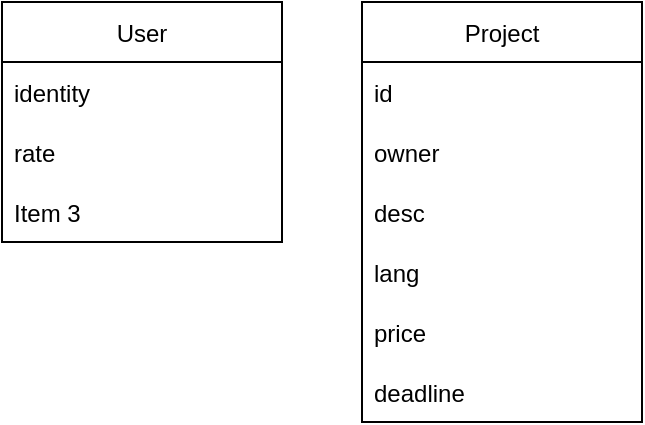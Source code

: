 <mxfile version="18.2.0" type="github">
  <diagram id="-E4rqIcrRXrwPLXp2Tc1" name="Page-1">
    <mxGraphModel dx="1422" dy="776" grid="1" gridSize="10" guides="1" tooltips="1" connect="1" arrows="1" fold="1" page="1" pageScale="1" pageWidth="827" pageHeight="1169" math="0" shadow="0">
      <root>
        <mxCell id="0" />
        <mxCell id="1" parent="0" />
        <mxCell id="mvRj6zF5OCdQS_Vy_unl-1" value="User" style="swimlane;fontStyle=0;childLayout=stackLayout;horizontal=1;startSize=30;horizontalStack=0;resizeParent=1;resizeParentMax=0;resizeLast=0;collapsible=1;marginBottom=0;" vertex="1" parent="1">
          <mxGeometry x="60" y="80" width="140" height="120" as="geometry" />
        </mxCell>
        <mxCell id="mvRj6zF5OCdQS_Vy_unl-2" value="identity" style="text;strokeColor=none;fillColor=none;align=left;verticalAlign=middle;spacingLeft=4;spacingRight=4;overflow=hidden;points=[[0,0.5],[1,0.5]];portConstraint=eastwest;rotatable=0;" vertex="1" parent="mvRj6zF5OCdQS_Vy_unl-1">
          <mxGeometry y="30" width="140" height="30" as="geometry" />
        </mxCell>
        <mxCell id="mvRj6zF5OCdQS_Vy_unl-3" value="rate" style="text;strokeColor=none;fillColor=none;align=left;verticalAlign=middle;spacingLeft=4;spacingRight=4;overflow=hidden;points=[[0,0.5],[1,0.5]];portConstraint=eastwest;rotatable=0;" vertex="1" parent="mvRj6zF5OCdQS_Vy_unl-1">
          <mxGeometry y="60" width="140" height="30" as="geometry" />
        </mxCell>
        <mxCell id="mvRj6zF5OCdQS_Vy_unl-4" value="Item 3" style="text;strokeColor=none;fillColor=none;align=left;verticalAlign=middle;spacingLeft=4;spacingRight=4;overflow=hidden;points=[[0,0.5],[1,0.5]];portConstraint=eastwest;rotatable=0;" vertex="1" parent="mvRj6zF5OCdQS_Vy_unl-1">
          <mxGeometry y="90" width="140" height="30" as="geometry" />
        </mxCell>
        <mxCell id="mvRj6zF5OCdQS_Vy_unl-5" value="Project" style="swimlane;fontStyle=0;childLayout=stackLayout;horizontal=1;startSize=30;horizontalStack=0;resizeParent=1;resizeParentMax=0;resizeLast=0;collapsible=1;marginBottom=0;" vertex="1" parent="1">
          <mxGeometry x="240" y="80" width="140" height="210" as="geometry" />
        </mxCell>
        <mxCell id="mvRj6zF5OCdQS_Vy_unl-6" value="id" style="text;strokeColor=none;fillColor=none;align=left;verticalAlign=middle;spacingLeft=4;spacingRight=4;overflow=hidden;points=[[0,0.5],[1,0.5]];portConstraint=eastwest;rotatable=0;" vertex="1" parent="mvRj6zF5OCdQS_Vy_unl-5">
          <mxGeometry y="30" width="140" height="30" as="geometry" />
        </mxCell>
        <mxCell id="mvRj6zF5OCdQS_Vy_unl-7" value="owner" style="text;strokeColor=none;fillColor=none;align=left;verticalAlign=middle;spacingLeft=4;spacingRight=4;overflow=hidden;points=[[0,0.5],[1,0.5]];portConstraint=eastwest;rotatable=0;" vertex="1" parent="mvRj6zF5OCdQS_Vy_unl-5">
          <mxGeometry y="60" width="140" height="30" as="geometry" />
        </mxCell>
        <mxCell id="mvRj6zF5OCdQS_Vy_unl-8" value="desc" style="text;strokeColor=none;fillColor=none;align=left;verticalAlign=middle;spacingLeft=4;spacingRight=4;overflow=hidden;points=[[0,0.5],[1,0.5]];portConstraint=eastwest;rotatable=0;" vertex="1" parent="mvRj6zF5OCdQS_Vy_unl-5">
          <mxGeometry y="90" width="140" height="30" as="geometry" />
        </mxCell>
        <mxCell id="mvRj6zF5OCdQS_Vy_unl-11" value="lang" style="text;strokeColor=none;fillColor=none;align=left;verticalAlign=middle;spacingLeft=4;spacingRight=4;overflow=hidden;points=[[0,0.5],[1,0.5]];portConstraint=eastwest;rotatable=0;" vertex="1" parent="mvRj6zF5OCdQS_Vy_unl-5">
          <mxGeometry y="120" width="140" height="30" as="geometry" />
        </mxCell>
        <mxCell id="mvRj6zF5OCdQS_Vy_unl-9" value="price" style="text;strokeColor=none;fillColor=none;align=left;verticalAlign=middle;spacingLeft=4;spacingRight=4;overflow=hidden;points=[[0,0.5],[1,0.5]];portConstraint=eastwest;rotatable=0;" vertex="1" parent="mvRj6zF5OCdQS_Vy_unl-5">
          <mxGeometry y="150" width="140" height="30" as="geometry" />
        </mxCell>
        <mxCell id="mvRj6zF5OCdQS_Vy_unl-10" value="deadline" style="text;strokeColor=none;fillColor=none;align=left;verticalAlign=middle;spacingLeft=4;spacingRight=4;overflow=hidden;points=[[0,0.5],[1,0.5]];portConstraint=eastwest;rotatable=0;" vertex="1" parent="mvRj6zF5OCdQS_Vy_unl-5">
          <mxGeometry y="180" width="140" height="30" as="geometry" />
        </mxCell>
      </root>
    </mxGraphModel>
  </diagram>
</mxfile>
